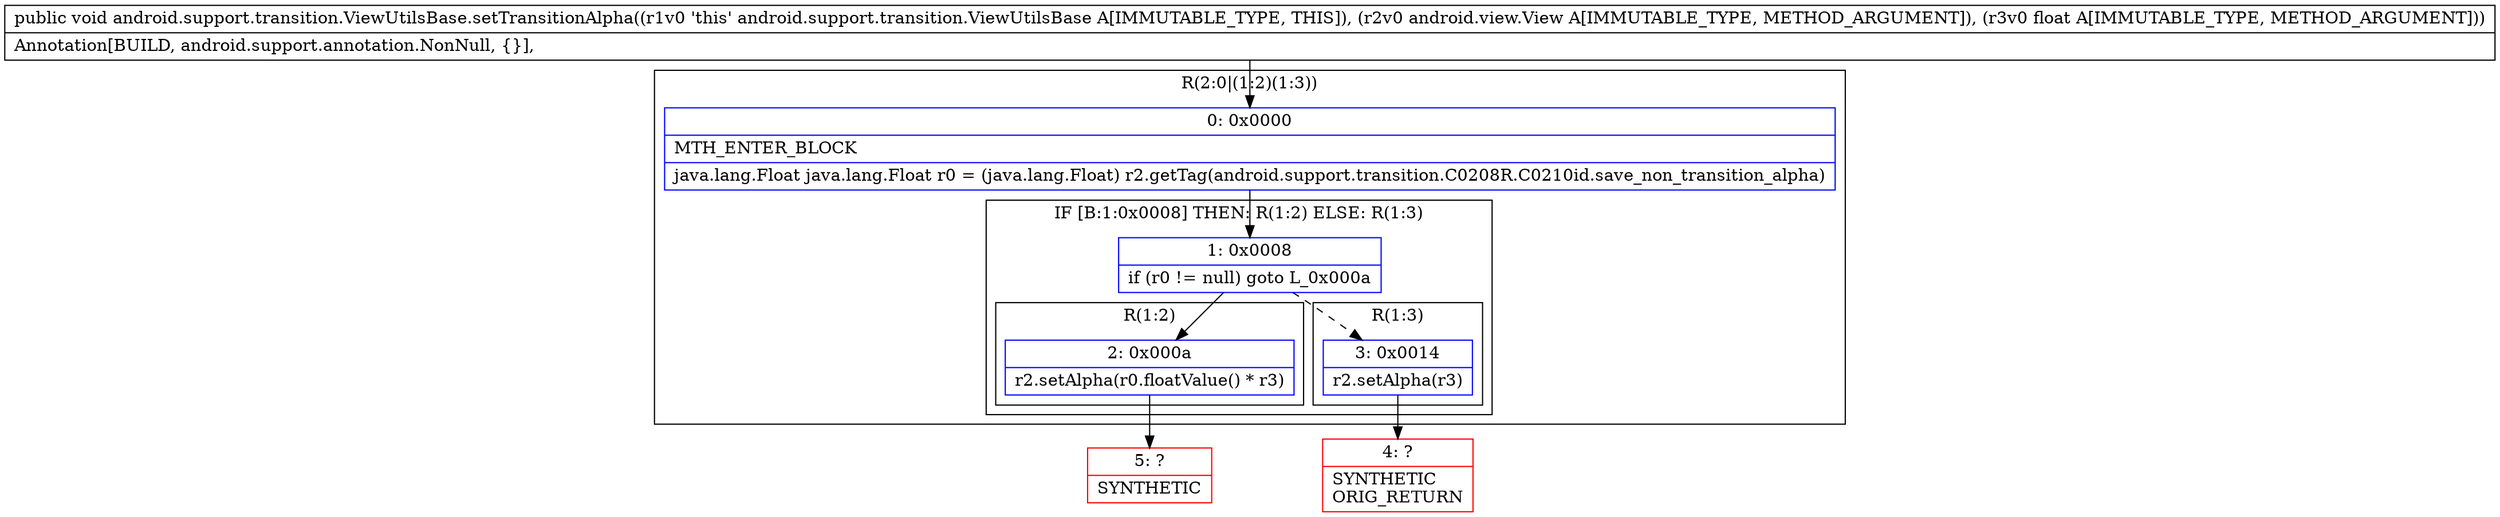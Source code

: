 digraph "CFG forandroid.support.transition.ViewUtilsBase.setTransitionAlpha(Landroid\/view\/View;F)V" {
subgraph cluster_Region_1659552423 {
label = "R(2:0|(1:2)(1:3))";
node [shape=record,color=blue];
Node_0 [shape=record,label="{0\:\ 0x0000|MTH_ENTER_BLOCK\l|java.lang.Float java.lang.Float r0 = (java.lang.Float) r2.getTag(android.support.transition.C0208R.C0210id.save_non_transition_alpha)\l}"];
subgraph cluster_IfRegion_642396145 {
label = "IF [B:1:0x0008] THEN: R(1:2) ELSE: R(1:3)";
node [shape=record,color=blue];
Node_1 [shape=record,label="{1\:\ 0x0008|if (r0 != null) goto L_0x000a\l}"];
subgraph cluster_Region_1240187733 {
label = "R(1:2)";
node [shape=record,color=blue];
Node_2 [shape=record,label="{2\:\ 0x000a|r2.setAlpha(r0.floatValue() * r3)\l}"];
}
subgraph cluster_Region_1077000106 {
label = "R(1:3)";
node [shape=record,color=blue];
Node_3 [shape=record,label="{3\:\ 0x0014|r2.setAlpha(r3)\l}"];
}
}
}
Node_4 [shape=record,color=red,label="{4\:\ ?|SYNTHETIC\lORIG_RETURN\l}"];
Node_5 [shape=record,color=red,label="{5\:\ ?|SYNTHETIC\l}"];
MethodNode[shape=record,label="{public void android.support.transition.ViewUtilsBase.setTransitionAlpha((r1v0 'this' android.support.transition.ViewUtilsBase A[IMMUTABLE_TYPE, THIS]), (r2v0 android.view.View A[IMMUTABLE_TYPE, METHOD_ARGUMENT]), (r3v0 float A[IMMUTABLE_TYPE, METHOD_ARGUMENT]))  | Annotation[BUILD, android.support.annotation.NonNull, \{\}], \l}"];
MethodNode -> Node_0;
Node_0 -> Node_1;
Node_1 -> Node_2;
Node_1 -> Node_3[style=dashed];
Node_2 -> Node_5;
Node_3 -> Node_4;
}

